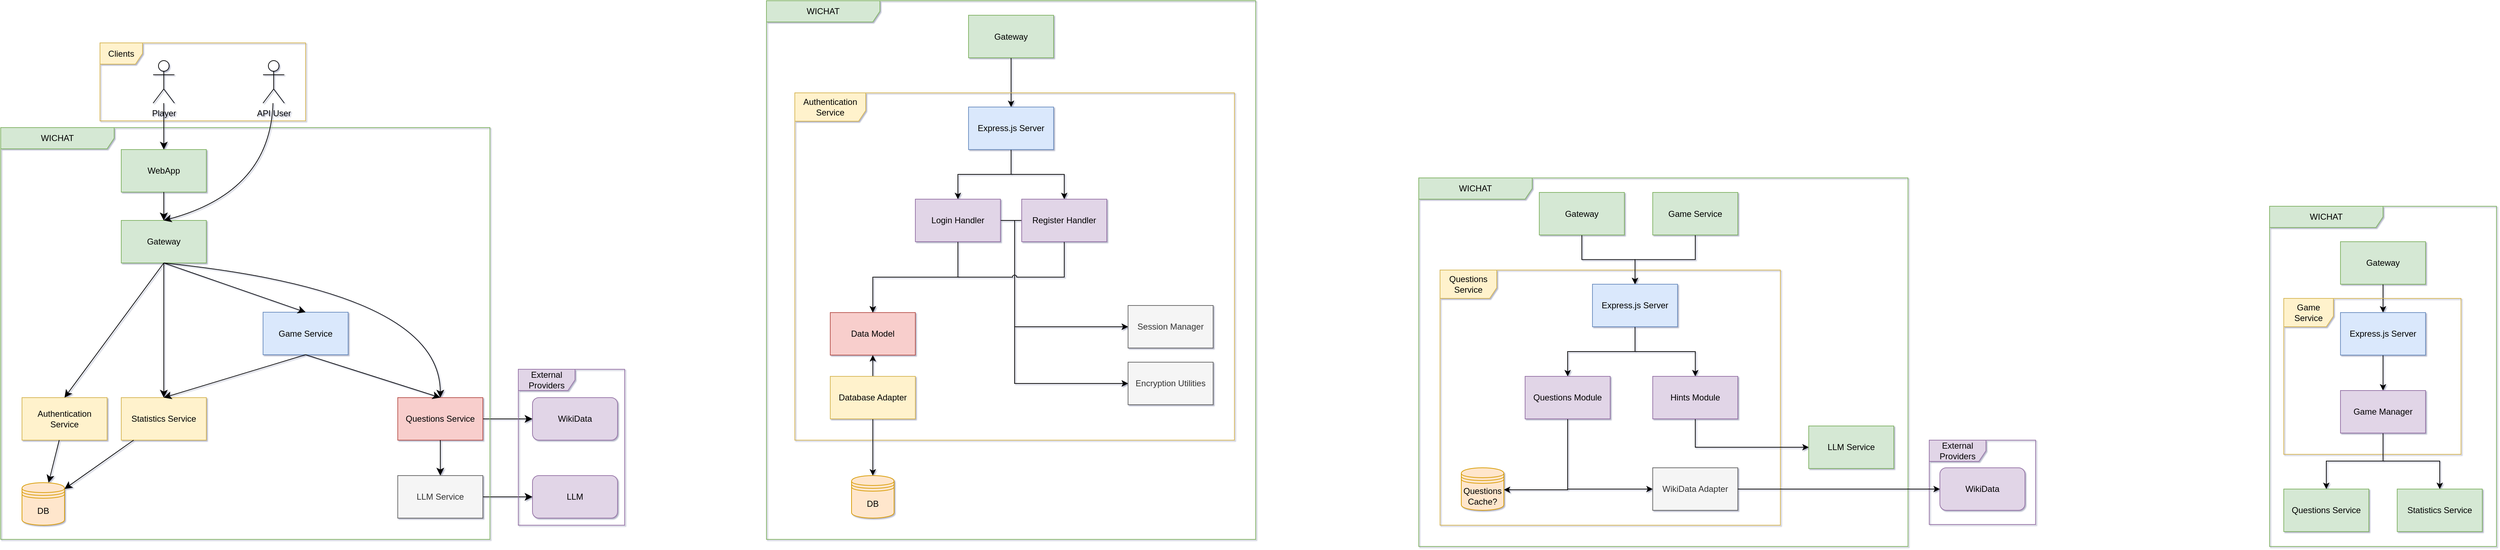 <mxfile version="26.0.16">
  <diagram name="Page-1" id="H6sotV8G4gFYmd9BdbEy">
    <mxGraphModel dx="2504" dy="760" grid="1" gridSize="10" guides="1" tooltips="1" connect="1" arrows="1" fold="1" page="0" pageScale="1" pageWidth="850" pageHeight="1100" math="0" shadow="1">
      <root>
        <mxCell id="0" />
        <mxCell id="1" parent="0" />
        <mxCell id="5Ua5rcUVpoXOftG5lJb_-10" value="LLM" style="rounded=1;whiteSpace=wrap;html=1;fillColor=#e1d5e7;strokeColor=#9673a6;" parent="1" vertex="1">
          <mxGeometry x="-260" y="910" width="120" height="60" as="geometry" />
        </mxCell>
        <mxCell id="5Ua5rcUVpoXOftG5lJb_-22" style="edgeStyle=none;curved=1;rounded=0;orthogonalLoop=1;jettySize=auto;html=1;fontSize=12;startSize=8;endSize=8;exitX=1;exitY=0.5;exitDx=0;exitDy=0;entryX=0;entryY=0.5;entryDx=0;entryDy=0;" parent="1" source="5Ua5rcUVpoXOftG5lJb_-8" target="5Ua5rcUVpoXOftG5lJb_-10" edge="1">
          <mxGeometry relative="1" as="geometry" />
        </mxCell>
        <mxCell id="5Ua5rcUVpoXOftG5lJb_-11" value="WikiData" style="rounded=1;whiteSpace=wrap;html=1;fillColor=#e1d5e7;strokeColor=#9673a6;" parent="1" vertex="1">
          <mxGeometry x="-260" y="800" width="120" height="60" as="geometry" />
        </mxCell>
        <mxCell id="5Ua5rcUVpoXOftG5lJb_-24" style="edgeStyle=none;curved=1;rounded=0;orthogonalLoop=1;jettySize=auto;html=1;fontSize=12;startSize=8;endSize=8;exitX=1;exitY=0.5;exitDx=0;exitDy=0;entryX=0;entryY=0.5;entryDx=0;entryDy=0;" parent="1" source="5Ua5rcUVpoXOftG5lJb_-23" target="5Ua5rcUVpoXOftG5lJb_-11" edge="1">
          <mxGeometry relative="1" as="geometry" />
        </mxCell>
        <mxCell id="64utWBgrm8SAmqTdPt5K-1" value="WICHAT" style="shape=umlFrame;whiteSpace=wrap;html=1;pointerEvents=0;recursiveResize=0;container=1;collapsible=0;width=160;fillColor=#d5e8d4;strokeColor=#82b366;" parent="1" vertex="1">
          <mxGeometry x="-1010" y="419" width="690" height="581" as="geometry" />
        </mxCell>
        <mxCell id="5Ua5rcUVpoXOftG5lJb_-6" value="Gateway" style="rounded=0;whiteSpace=wrap;html=1;fillColor=#d5e8d4;strokeColor=#82b366;" parent="64utWBgrm8SAmqTdPt5K-1" vertex="1">
          <mxGeometry x="170" y="131" width="120" height="60" as="geometry" />
        </mxCell>
        <mxCell id="5Ua5rcUVpoXOftG5lJb_-30" value="Authentication Service" style="rounded=0;whiteSpace=wrap;html=1;fillColor=#fff2cc;strokeColor=#d6b656;" parent="64utWBgrm8SAmqTdPt5K-1" vertex="1">
          <mxGeometry x="30" y="381" width="120" height="60" as="geometry" />
        </mxCell>
        <mxCell id="5Ua5rcUVpoXOftG5lJb_-32" style="edgeStyle=none;curved=1;rounded=0;orthogonalLoop=1;jettySize=auto;html=1;fontSize=12;startSize=8;endSize=8;exitX=0.5;exitY=1;exitDx=0;exitDy=0;entryX=0.5;entryY=0;entryDx=0;entryDy=0;" parent="64utWBgrm8SAmqTdPt5K-1" source="5Ua5rcUVpoXOftG5lJb_-6" target="5Ua5rcUVpoXOftG5lJb_-30" edge="1">
          <mxGeometry relative="1" as="geometry" />
        </mxCell>
        <mxCell id="5Ua5rcUVpoXOftG5lJb_-1" value="DB" style="shape=datastore;whiteSpace=wrap;html=1;fillColor=#ffe6cc;strokeColor=#d79b00;" parent="64utWBgrm8SAmqTdPt5K-1" vertex="1">
          <mxGeometry x="30" y="501" width="60" height="60" as="geometry" />
        </mxCell>
        <mxCell id="5Ua5rcUVpoXOftG5lJb_-31" style="edgeStyle=none;curved=1;rounded=0;orthogonalLoop=1;jettySize=auto;html=1;fontSize=12;startSize=8;endSize=8;" parent="64utWBgrm8SAmqTdPt5K-1" source="5Ua5rcUVpoXOftG5lJb_-30" target="5Ua5rcUVpoXOftG5lJb_-1" edge="1">
          <mxGeometry relative="1" as="geometry" />
        </mxCell>
        <mxCell id="5Ua5rcUVpoXOftG5lJb_-27" value="Statistics Service" style="rounded=0;whiteSpace=wrap;html=1;fillColor=#fff2cc;strokeColor=#d6b656;" parent="64utWBgrm8SAmqTdPt5K-1" vertex="1">
          <mxGeometry x="170" y="381" width="120" height="60" as="geometry" />
        </mxCell>
        <mxCell id="ApdHQ61tJCly3gABpBAv-35" style="edgeStyle=none;curved=1;rounded=0;orthogonalLoop=1;jettySize=auto;html=1;fontSize=12;startSize=8;endSize=8;entryX=0.5;entryY=0;entryDx=0;entryDy=0;exitX=0.5;exitY=1;exitDx=0;exitDy=0;" parent="64utWBgrm8SAmqTdPt5K-1" source="5Ua5rcUVpoXOftG5lJb_-6" target="5Ua5rcUVpoXOftG5lJb_-27" edge="1">
          <mxGeometry relative="1" as="geometry">
            <mxPoint x="230" y="191" as="sourcePoint" />
          </mxGeometry>
        </mxCell>
        <mxCell id="5Ua5rcUVpoXOftG5lJb_-29" style="edgeStyle=none;curved=1;rounded=0;orthogonalLoop=1;jettySize=auto;html=1;fontSize=12;startSize=8;endSize=8;" parent="64utWBgrm8SAmqTdPt5K-1" source="5Ua5rcUVpoXOftG5lJb_-27" target="5Ua5rcUVpoXOftG5lJb_-1" edge="1">
          <mxGeometry relative="1" as="geometry" />
        </mxCell>
        <mxCell id="ApdHQ61tJCly3gABpBAv-34" value="Game Service" style="rounded=0;whiteSpace=wrap;html=1;fillColor=#dae8fc;strokeColor=#6c8ebf;" parent="64utWBgrm8SAmqTdPt5K-1" vertex="1">
          <mxGeometry x="370" y="260.5" width="120" height="60" as="geometry" />
        </mxCell>
        <mxCell id="ApdHQ61tJCly3gABpBAv-37" style="edgeStyle=none;curved=1;rounded=0;orthogonalLoop=1;jettySize=auto;html=1;fontSize=12;startSize=8;endSize=8;entryX=0.5;entryY=0;entryDx=0;entryDy=0;exitX=0.5;exitY=1;exitDx=0;exitDy=0;" parent="64utWBgrm8SAmqTdPt5K-1" source="5Ua5rcUVpoXOftG5lJb_-6" target="ApdHQ61tJCly3gABpBAv-34" edge="1">
          <mxGeometry relative="1" as="geometry" />
        </mxCell>
        <mxCell id="ApdHQ61tJCly3gABpBAv-41" style="edgeStyle=none;curved=1;rounded=0;orthogonalLoop=1;jettySize=auto;html=1;fontSize=12;startSize=8;endSize=8;exitX=0.5;exitY=1;exitDx=0;exitDy=0;entryX=0.5;entryY=0;entryDx=0;entryDy=0;" parent="64utWBgrm8SAmqTdPt5K-1" source="ApdHQ61tJCly3gABpBAv-34" target="5Ua5rcUVpoXOftG5lJb_-27" edge="1">
          <mxGeometry relative="1" as="geometry" />
        </mxCell>
        <mxCell id="5Ua5rcUVpoXOftG5lJb_-23" value="Questions Service" style="rounded=0;whiteSpace=wrap;html=1;fillColor=#f8cecc;strokeColor=#b85450;" parent="64utWBgrm8SAmqTdPt5K-1" vertex="1">
          <mxGeometry x="560" y="381" width="120" height="60" as="geometry" />
        </mxCell>
        <mxCell id="ApdHQ61tJCly3gABpBAv-36" style="edgeStyle=none;curved=1;rounded=0;orthogonalLoop=1;jettySize=auto;html=1;fontSize=12;startSize=8;endSize=8;exitX=0.5;exitY=1;exitDx=0;exitDy=0;entryX=0.5;entryY=0;entryDx=0;entryDy=0;" parent="64utWBgrm8SAmqTdPt5K-1" source="5Ua5rcUVpoXOftG5lJb_-6" target="5Ua5rcUVpoXOftG5lJb_-23" edge="1">
          <mxGeometry relative="1" as="geometry">
            <Array as="points">
              <mxPoint x="620" y="231" />
            </Array>
          </mxGeometry>
        </mxCell>
        <mxCell id="ApdHQ61tJCly3gABpBAv-39" style="edgeStyle=none;curved=1;rounded=0;orthogonalLoop=1;jettySize=auto;html=1;fontSize=12;startSize=8;endSize=8;exitX=0.5;exitY=1;exitDx=0;exitDy=0;entryX=0.5;entryY=0;entryDx=0;entryDy=0;" parent="64utWBgrm8SAmqTdPt5K-1" source="ApdHQ61tJCly3gABpBAv-34" target="5Ua5rcUVpoXOftG5lJb_-23" edge="1">
          <mxGeometry relative="1" as="geometry" />
        </mxCell>
        <mxCell id="5Ua5rcUVpoXOftG5lJb_-8" value="LLM Service" style="rounded=0;whiteSpace=wrap;html=1;fillColor=#f5f5f5;strokeColor=#666666;fontColor=#333333;" parent="64utWBgrm8SAmqTdPt5K-1" vertex="1">
          <mxGeometry x="560" y="491" width="120" height="60" as="geometry" />
        </mxCell>
        <mxCell id="5Ua5rcUVpoXOftG5lJb_-28" style="edgeStyle=none;curved=1;rounded=0;orthogonalLoop=1;jettySize=auto;html=1;fontSize=12;startSize=8;endSize=8;entryX=0.5;entryY=0;entryDx=0;entryDy=0;exitX=0.5;exitY=1;exitDx=0;exitDy=0;" parent="64utWBgrm8SAmqTdPt5K-1" source="5Ua5rcUVpoXOftG5lJb_-23" target="5Ua5rcUVpoXOftG5lJb_-8" edge="1">
          <mxGeometry relative="1" as="geometry" />
        </mxCell>
        <mxCell id="5Ua5rcUVpoXOftG5lJb_-7" value="WebApp" style="rounded=0;whiteSpace=wrap;html=1;fillColor=#d5e8d4;strokeColor=#82b366;" parent="64utWBgrm8SAmqTdPt5K-1" vertex="1">
          <mxGeometry x="170" y="31" width="120" height="60" as="geometry" />
        </mxCell>
        <mxCell id="5Ua5rcUVpoXOftG5lJb_-20" style="edgeStyle=none;curved=1;rounded=0;orthogonalLoop=1;jettySize=auto;html=1;fontSize=12;startSize=8;endSize=8;" parent="64utWBgrm8SAmqTdPt5K-1" source="5Ua5rcUVpoXOftG5lJb_-7" target="5Ua5rcUVpoXOftG5lJb_-6" edge="1">
          <mxGeometry relative="1" as="geometry" />
        </mxCell>
        <mxCell id="ApdHQ61tJCly3gABpBAv-9" style="edgeStyle=none;curved=1;rounded=0;orthogonalLoop=1;jettySize=auto;html=1;fontSize=12;startSize=8;endSize=8;" parent="64utWBgrm8SAmqTdPt5K-1" source="5Ua5rcUVpoXOftG5lJb_-7" target="5Ua5rcUVpoXOftG5lJb_-6" edge="1">
          <mxGeometry relative="1" as="geometry" />
        </mxCell>
        <mxCell id="64utWBgrm8SAmqTdPt5K-24" value="Clients" style="shape=umlFrame;whiteSpace=wrap;html=1;pointerEvents=0;fillColor=#fff2cc;strokeColor=#d6b656;" parent="1" vertex="1">
          <mxGeometry x="-870" y="299.5" width="290" height="110" as="geometry" />
        </mxCell>
        <mxCell id="5Ua5rcUVpoXOftG5lJb_-2" value="API User" style="shape=umlActor;verticalLabelPosition=bottom;verticalAlign=top;html=1;outlineConnect=0;" parent="1" vertex="1">
          <mxGeometry x="-640" y="324.5" width="30" height="60" as="geometry" />
        </mxCell>
        <mxCell id="5Ua5rcUVpoXOftG5lJb_-3" value="Player" style="shape=umlActor;verticalLabelPosition=bottom;verticalAlign=top;html=1;outlineConnect=0;" parent="1" vertex="1">
          <mxGeometry x="-795" y="324.5" width="30" height="60" as="geometry" />
        </mxCell>
        <mxCell id="ApdHQ61tJCly3gABpBAv-8" style="edgeStyle=none;curved=1;rounded=0;orthogonalLoop=1;jettySize=auto;html=1;fontSize=12;startSize=8;endSize=8;" parent="1" source="5Ua5rcUVpoXOftG5lJb_-3" target="5Ua5rcUVpoXOftG5lJb_-7" edge="1">
          <mxGeometry relative="1" as="geometry" />
        </mxCell>
        <mxCell id="64utWBgrm8SAmqTdPt5K-28" value="" style="edgeStyle=none;curved=1;rounded=0;orthogonalLoop=1;jettySize=auto;html=1;fontSize=12;startSize=8;endSize=8;entryX=0.5;entryY=0;entryDx=0;entryDy=0;" parent="1" source="5Ua5rcUVpoXOftG5lJb_-2" target="5Ua5rcUVpoXOftG5lJb_-6" edge="1">
          <mxGeometry relative="1" as="geometry">
            <mxPoint x="-780" y="360" as="sourcePoint" />
            <mxPoint x="-780" y="590" as="targetPoint" />
            <Array as="points">
              <mxPoint x="-630" y="510" />
            </Array>
          </mxGeometry>
        </mxCell>
        <mxCell id="64utWBgrm8SAmqTdPt5K-29" value="External Providers" style="shape=umlFrame;whiteSpace=wrap;html=1;pointerEvents=0;fillColor=#e1d5e7;strokeColor=#9673a6;width=80;height=30;" parent="1" vertex="1">
          <mxGeometry x="-280" y="760" width="150" height="220" as="geometry" />
        </mxCell>
        <mxCell id="3EcRKwDYf2YUiH32k3Rl-5" value="WICHAT" style="shape=umlFrame;whiteSpace=wrap;html=1;pointerEvents=0;recursiveResize=0;container=1;collapsible=0;width=160;fillColor=#d5e8d4;strokeColor=#82b366;" vertex="1" parent="1">
          <mxGeometry x="70" y="240" width="690" height="760" as="geometry" />
        </mxCell>
        <mxCell id="3EcRKwDYf2YUiH32k3Rl-95" style="edgeStyle=orthogonalEdgeStyle;rounded=0;orthogonalLoop=1;jettySize=auto;html=1;" edge="1" parent="3EcRKwDYf2YUiH32k3Rl-5" source="3EcRKwDYf2YUiH32k3Rl-6" target="3EcRKwDYf2YUiH32k3Rl-58">
          <mxGeometry relative="1" as="geometry" />
        </mxCell>
        <mxCell id="3EcRKwDYf2YUiH32k3Rl-6" value="Gateway" style="rounded=0;whiteSpace=wrap;html=1;fillColor=#d5e8d4;strokeColor=#82b366;" vertex="1" parent="3EcRKwDYf2YUiH32k3Rl-5">
          <mxGeometry x="285" y="20.5" width="120" height="60" as="geometry" />
        </mxCell>
        <mxCell id="3EcRKwDYf2YUiH32k3Rl-9" value="DB" style="shape=datastore;whiteSpace=wrap;html=1;fillColor=#ffe6cc;strokeColor=#d79b00;" vertex="1" parent="3EcRKwDYf2YUiH32k3Rl-5">
          <mxGeometry x="120" y="670" width="60" height="60" as="geometry" />
        </mxCell>
        <mxCell id="3EcRKwDYf2YUiH32k3Rl-31" value="Authentication Service" style="shape=umlFrame;whiteSpace=wrap;html=1;pointerEvents=0;fillColor=#fff2cc;strokeColor=#d6b656;fillStyle=auto;width=100;height=40;" vertex="1" parent="3EcRKwDYf2YUiH32k3Rl-5">
          <mxGeometry x="40" y="130" width="620" height="490" as="geometry" />
        </mxCell>
        <mxCell id="3EcRKwDYf2YUiH32k3Rl-55" value="Data Model" style="rounded=0;whiteSpace=wrap;html=1;fillColor=#f8cecc;strokeColor=#b85450;" vertex="1" parent="3EcRKwDYf2YUiH32k3Rl-5">
          <mxGeometry x="90" y="440" width="120" height="60" as="geometry" />
        </mxCell>
        <mxCell id="3EcRKwDYf2YUiH32k3Rl-112" style="edgeStyle=orthogonalEdgeStyle;rounded=0;orthogonalLoop=1;jettySize=auto;html=1;" edge="1" parent="3EcRKwDYf2YUiH32k3Rl-5" source="3EcRKwDYf2YUiH32k3Rl-58" target="3EcRKwDYf2YUiH32k3Rl-65">
          <mxGeometry relative="1" as="geometry" />
        </mxCell>
        <mxCell id="3EcRKwDYf2YUiH32k3Rl-113" style="edgeStyle=orthogonalEdgeStyle;rounded=0;orthogonalLoop=1;jettySize=auto;html=1;" edge="1" parent="3EcRKwDYf2YUiH32k3Rl-5" source="3EcRKwDYf2YUiH32k3Rl-58" target="3EcRKwDYf2YUiH32k3Rl-68">
          <mxGeometry relative="1" as="geometry" />
        </mxCell>
        <mxCell id="3EcRKwDYf2YUiH32k3Rl-58" value="Express.js Server" style="rounded=0;whiteSpace=wrap;html=1;fillColor=#dae8fc;strokeColor=#6c8ebf;" vertex="1" parent="3EcRKwDYf2YUiH32k3Rl-5">
          <mxGeometry x="285" y="150" width="120" height="60" as="geometry" />
        </mxCell>
        <mxCell id="3EcRKwDYf2YUiH32k3Rl-94" style="edgeStyle=orthogonalEdgeStyle;rounded=0;orthogonalLoop=1;jettySize=auto;html=1;entryX=0.5;entryY=0;entryDx=0;entryDy=0;exitX=0.5;exitY=1;exitDx=0;exitDy=0;" edge="1" parent="3EcRKwDYf2YUiH32k3Rl-5" source="3EcRKwDYf2YUiH32k3Rl-60" target="3EcRKwDYf2YUiH32k3Rl-9">
          <mxGeometry relative="1" as="geometry" />
        </mxCell>
        <mxCell id="3EcRKwDYf2YUiH32k3Rl-97" style="edgeStyle=orthogonalEdgeStyle;rounded=0;orthogonalLoop=1;jettySize=auto;html=1;" edge="1" parent="3EcRKwDYf2YUiH32k3Rl-5" source="3EcRKwDYf2YUiH32k3Rl-60" target="3EcRKwDYf2YUiH32k3Rl-55">
          <mxGeometry relative="1" as="geometry" />
        </mxCell>
        <mxCell id="3EcRKwDYf2YUiH32k3Rl-60" value="Database Adapter" style="rounded=0;whiteSpace=wrap;html=1;fillColor=#fff2cc;strokeColor=#d6b656;" vertex="1" parent="3EcRKwDYf2YUiH32k3Rl-5">
          <mxGeometry x="90" y="530" width="120" height="60" as="geometry" />
        </mxCell>
        <mxCell id="3EcRKwDYf2YUiH32k3Rl-118" style="edgeStyle=orthogonalEdgeStyle;rounded=0;orthogonalLoop=1;jettySize=auto;html=1;" edge="1" parent="3EcRKwDYf2YUiH32k3Rl-5" source="3EcRKwDYf2YUiH32k3Rl-65" target="3EcRKwDYf2YUiH32k3Rl-66">
          <mxGeometry relative="1" as="geometry">
            <Array as="points">
              <mxPoint x="350" y="310" />
              <mxPoint x="350" y="460" />
            </Array>
          </mxGeometry>
        </mxCell>
        <mxCell id="3EcRKwDYf2YUiH32k3Rl-119" style="edgeStyle=orthogonalEdgeStyle;rounded=0;orthogonalLoop=1;jettySize=auto;html=1;" edge="1" parent="3EcRKwDYf2YUiH32k3Rl-5" source="3EcRKwDYf2YUiH32k3Rl-65" target="3EcRKwDYf2YUiH32k3Rl-62">
          <mxGeometry relative="1" as="geometry">
            <Array as="points">
              <mxPoint x="350" y="310" />
              <mxPoint x="350" y="540" />
            </Array>
          </mxGeometry>
        </mxCell>
        <mxCell id="3EcRKwDYf2YUiH32k3Rl-124" style="edgeStyle=orthogonalEdgeStyle;rounded=0;orthogonalLoop=1;jettySize=auto;html=1;" edge="1" parent="3EcRKwDYf2YUiH32k3Rl-5" source="3EcRKwDYf2YUiH32k3Rl-65" target="3EcRKwDYf2YUiH32k3Rl-55">
          <mxGeometry relative="1" as="geometry">
            <Array as="points">
              <mxPoint x="270" y="390" />
              <mxPoint x="150" y="390" />
            </Array>
          </mxGeometry>
        </mxCell>
        <mxCell id="3EcRKwDYf2YUiH32k3Rl-65" value="Login Handler" style="whiteSpace=wrap;html=1;fillColor=#e1d5e7;strokeColor=#9673a6;" vertex="1" parent="3EcRKwDYf2YUiH32k3Rl-5">
          <mxGeometry x="210" y="280" width="120" height="60" as="geometry" />
        </mxCell>
        <mxCell id="3EcRKwDYf2YUiH32k3Rl-116" style="edgeStyle=orthogonalEdgeStyle;rounded=0;orthogonalLoop=1;jettySize=auto;html=1;" edge="1" parent="3EcRKwDYf2YUiH32k3Rl-5" source="3EcRKwDYf2YUiH32k3Rl-68" target="3EcRKwDYf2YUiH32k3Rl-66">
          <mxGeometry relative="1" as="geometry">
            <Array as="points">
              <mxPoint x="350" y="310" />
              <mxPoint x="350" y="460" />
            </Array>
          </mxGeometry>
        </mxCell>
        <mxCell id="3EcRKwDYf2YUiH32k3Rl-117" style="edgeStyle=orthogonalEdgeStyle;rounded=0;orthogonalLoop=1;jettySize=auto;html=1;jumpStyle=arc;" edge="1" parent="3EcRKwDYf2YUiH32k3Rl-5" source="3EcRKwDYf2YUiH32k3Rl-68" target="3EcRKwDYf2YUiH32k3Rl-62">
          <mxGeometry relative="1" as="geometry">
            <Array as="points">
              <mxPoint x="350" y="310" />
              <mxPoint x="350" y="540" />
            </Array>
          </mxGeometry>
        </mxCell>
        <mxCell id="3EcRKwDYf2YUiH32k3Rl-123" style="edgeStyle=orthogonalEdgeStyle;rounded=0;orthogonalLoop=1;jettySize=auto;html=1;jumpStyle=arc;" edge="1" parent="3EcRKwDYf2YUiH32k3Rl-5" source="3EcRKwDYf2YUiH32k3Rl-68" target="3EcRKwDYf2YUiH32k3Rl-55">
          <mxGeometry relative="1" as="geometry">
            <Array as="points">
              <mxPoint x="420" y="390" />
              <mxPoint x="150" y="390" />
            </Array>
          </mxGeometry>
        </mxCell>
        <mxCell id="3EcRKwDYf2YUiH32k3Rl-68" value="Register Handler" style="whiteSpace=wrap;html=1;fillColor=#e1d5e7;strokeColor=#9673a6;" vertex="1" parent="3EcRKwDYf2YUiH32k3Rl-5">
          <mxGeometry x="360" y="280" width="120" height="60" as="geometry" />
        </mxCell>
        <mxCell id="3EcRKwDYf2YUiH32k3Rl-66" value="Session Manager" style="whiteSpace=wrap;html=1;fillColor=#f5f5f5;fontColor=#333333;strokeColor=#666666;" vertex="1" parent="3EcRKwDYf2YUiH32k3Rl-5">
          <mxGeometry x="510" y="430" width="120" height="60" as="geometry" />
        </mxCell>
        <mxCell id="3EcRKwDYf2YUiH32k3Rl-62" value="Encryption Utilities" style="whiteSpace=wrap;html=1;fillColor=#f5f5f5;strokeColor=#666666;fontColor=#333333;" vertex="1" parent="3EcRKwDYf2YUiH32k3Rl-5">
          <mxGeometry x="510" y="510" width="120" height="60" as="geometry" />
        </mxCell>
        <mxCell id="3EcRKwDYf2YUiH32k3Rl-236" value="WICHAT" style="shape=umlFrame;whiteSpace=wrap;html=1;pointerEvents=0;recursiveResize=0;container=1;collapsible=0;width=160;fillColor=#d5e8d4;strokeColor=#82b366;" vertex="1" parent="1">
          <mxGeometry x="990" y="490" width="690" height="520" as="geometry" />
        </mxCell>
        <mxCell id="3EcRKwDYf2YUiH32k3Rl-237" style="edgeStyle=orthogonalEdgeStyle;rounded=0;orthogonalLoop=1;jettySize=auto;html=1;" edge="1" parent="3EcRKwDYf2YUiH32k3Rl-236" source="3EcRKwDYf2YUiH32k3Rl-238" target="3EcRKwDYf2YUiH32k3Rl-244">
          <mxGeometry relative="1" as="geometry" />
        </mxCell>
        <mxCell id="3EcRKwDYf2YUiH32k3Rl-238" value="Gateway" style="rounded=0;whiteSpace=wrap;html=1;fillColor=#d5e8d4;strokeColor=#82b366;" vertex="1" parent="3EcRKwDYf2YUiH32k3Rl-236">
          <mxGeometry x="170" y="20.5" width="120" height="60" as="geometry" />
        </mxCell>
        <mxCell id="3EcRKwDYf2YUiH32k3Rl-240" value="Questions Service" style="shape=umlFrame;whiteSpace=wrap;html=1;pointerEvents=0;fillColor=#fff2cc;strokeColor=#d6b656;fillStyle=auto;width=80;height=40;" vertex="1" parent="3EcRKwDYf2YUiH32k3Rl-236">
          <mxGeometry x="30" y="130" width="480" height="360" as="geometry" />
        </mxCell>
        <mxCell id="3EcRKwDYf2YUiH32k3Rl-268" style="edgeStyle=orthogonalEdgeStyle;rounded=0;orthogonalLoop=1;jettySize=auto;html=1;" edge="1" parent="3EcRKwDYf2YUiH32k3Rl-236" source="3EcRKwDYf2YUiH32k3Rl-244" target="3EcRKwDYf2YUiH32k3Rl-265">
          <mxGeometry relative="1" as="geometry" />
        </mxCell>
        <mxCell id="3EcRKwDYf2YUiH32k3Rl-269" style="edgeStyle=orthogonalEdgeStyle;rounded=0;orthogonalLoop=1;jettySize=auto;html=1;" edge="1" parent="3EcRKwDYf2YUiH32k3Rl-236" source="3EcRKwDYf2YUiH32k3Rl-244" target="3EcRKwDYf2YUiH32k3Rl-264">
          <mxGeometry relative="1" as="geometry" />
        </mxCell>
        <mxCell id="3EcRKwDYf2YUiH32k3Rl-244" value="Express.js Server" style="rounded=0;whiteSpace=wrap;html=1;fillColor=#dae8fc;strokeColor=#6c8ebf;" vertex="1" parent="3EcRKwDYf2YUiH32k3Rl-236">
          <mxGeometry x="245" y="150" width="120" height="60" as="geometry" />
        </mxCell>
        <mxCell id="3EcRKwDYf2YUiH32k3Rl-259" style="edgeStyle=orthogonalEdgeStyle;rounded=0;orthogonalLoop=1;jettySize=auto;html=1;" edge="1" parent="3EcRKwDYf2YUiH32k3Rl-236" source="3EcRKwDYf2YUiH32k3Rl-258" target="3EcRKwDYf2YUiH32k3Rl-244">
          <mxGeometry relative="1" as="geometry" />
        </mxCell>
        <mxCell id="3EcRKwDYf2YUiH32k3Rl-258" value="Game Service" style="rounded=0;whiteSpace=wrap;html=1;fillColor=#d5e8d4;strokeColor=#82b366;" vertex="1" parent="3EcRKwDYf2YUiH32k3Rl-236">
          <mxGeometry x="330" y="20.5" width="120" height="60" as="geometry" />
        </mxCell>
        <mxCell id="3EcRKwDYf2YUiH32k3Rl-260" value="LLM Service" style="rounded=0;whiteSpace=wrap;html=1;fillColor=#d5e8d4;strokeColor=#82b366;" vertex="1" parent="3EcRKwDYf2YUiH32k3Rl-236">
          <mxGeometry x="550" y="350" width="120" height="60" as="geometry" />
        </mxCell>
        <mxCell id="3EcRKwDYf2YUiH32k3Rl-271" style="edgeStyle=orthogonalEdgeStyle;rounded=0;orthogonalLoop=1;jettySize=auto;html=1;" edge="1" parent="3EcRKwDYf2YUiH32k3Rl-236" source="3EcRKwDYf2YUiH32k3Rl-265" target="3EcRKwDYf2YUiH32k3Rl-261">
          <mxGeometry relative="1" as="geometry">
            <Array as="points">
              <mxPoint x="210" y="439" />
            </Array>
          </mxGeometry>
        </mxCell>
        <mxCell id="3EcRKwDYf2YUiH32k3Rl-272" style="edgeStyle=orthogonalEdgeStyle;rounded=0;orthogonalLoop=1;jettySize=auto;html=1;" edge="1" parent="3EcRKwDYf2YUiH32k3Rl-236" source="3EcRKwDYf2YUiH32k3Rl-265" target="3EcRKwDYf2YUiH32k3Rl-266">
          <mxGeometry relative="1" as="geometry">
            <Array as="points">
              <mxPoint x="210" y="440" />
            </Array>
          </mxGeometry>
        </mxCell>
        <mxCell id="3EcRKwDYf2YUiH32k3Rl-265" value="Questions Module" style="whiteSpace=wrap;html=1;fillColor=#e1d5e7;strokeColor=#9673a6;" vertex="1" parent="3EcRKwDYf2YUiH32k3Rl-236">
          <mxGeometry x="150" y="280" width="120" height="60" as="geometry" />
        </mxCell>
        <mxCell id="3EcRKwDYf2YUiH32k3Rl-270" style="edgeStyle=orthogonalEdgeStyle;rounded=0;orthogonalLoop=1;jettySize=auto;html=1;exitX=0.5;exitY=1;exitDx=0;exitDy=0;" edge="1" parent="3EcRKwDYf2YUiH32k3Rl-236" source="3EcRKwDYf2YUiH32k3Rl-264" target="3EcRKwDYf2YUiH32k3Rl-260">
          <mxGeometry relative="1" as="geometry">
            <Array as="points">
              <mxPoint x="390" y="380" />
            </Array>
          </mxGeometry>
        </mxCell>
        <mxCell id="3EcRKwDYf2YUiH32k3Rl-264" value="Hints Module" style="whiteSpace=wrap;html=1;fillColor=#e1d5e7;strokeColor=#9673a6;" vertex="1" parent="3EcRKwDYf2YUiH32k3Rl-236">
          <mxGeometry x="330" y="280" width="120" height="60" as="geometry" />
        </mxCell>
        <mxCell id="3EcRKwDYf2YUiH32k3Rl-261" value="WikiData Adapter" style="whiteSpace=wrap;html=1;fillColor=#f5f5f5;strokeColor=#666666;fontColor=#333333;" vertex="1" parent="3EcRKwDYf2YUiH32k3Rl-236">
          <mxGeometry x="330" y="409" width="120" height="60" as="geometry" />
        </mxCell>
        <mxCell id="3EcRKwDYf2YUiH32k3Rl-214" value="External Providers" style="shape=umlFrame;whiteSpace=wrap;html=1;pointerEvents=0;fillColor=#e1d5e7;strokeColor=#9673a6;width=80;height=30;" vertex="1" parent="3EcRKwDYf2YUiH32k3Rl-236">
          <mxGeometry x="720" y="370" width="150" height="119" as="geometry" />
        </mxCell>
        <mxCell id="3EcRKwDYf2YUiH32k3Rl-216" value="WikiData" style="rounded=1;whiteSpace=wrap;html=1;fillColor=#e1d5e7;strokeColor=#9673a6;" vertex="1" parent="3EcRKwDYf2YUiH32k3Rl-236">
          <mxGeometry x="735" y="409" width="120" height="60" as="geometry" />
        </mxCell>
        <mxCell id="3EcRKwDYf2YUiH32k3Rl-263" style="edgeStyle=orthogonalEdgeStyle;rounded=0;orthogonalLoop=1;jettySize=auto;html=1;" edge="1" parent="3EcRKwDYf2YUiH32k3Rl-236" source="3EcRKwDYf2YUiH32k3Rl-261" target="3EcRKwDYf2YUiH32k3Rl-216">
          <mxGeometry relative="1" as="geometry" />
        </mxCell>
        <mxCell id="3EcRKwDYf2YUiH32k3Rl-266" value="Questions Cache?" style="shape=datastore;whiteSpace=wrap;html=1;fillColor=#ffe6cc;strokeColor=#d79b00;" vertex="1" parent="3EcRKwDYf2YUiH32k3Rl-236">
          <mxGeometry x="60" y="409" width="60" height="60" as="geometry" />
        </mxCell>
        <mxCell id="3EcRKwDYf2YUiH32k3Rl-273" value="WICHAT" style="shape=umlFrame;whiteSpace=wrap;html=1;pointerEvents=0;recursiveResize=0;container=1;collapsible=0;width=160;fillColor=#d5e8d4;strokeColor=#82b366;" vertex="1" parent="1">
          <mxGeometry x="2190" y="530" width="320" height="480" as="geometry" />
        </mxCell>
        <mxCell id="3EcRKwDYf2YUiH32k3Rl-274" style="edgeStyle=orthogonalEdgeStyle;rounded=0;orthogonalLoop=1;jettySize=auto;html=1;" edge="1" parent="3EcRKwDYf2YUiH32k3Rl-273" source="3EcRKwDYf2YUiH32k3Rl-275" target="3EcRKwDYf2YUiH32k3Rl-279">
          <mxGeometry relative="1" as="geometry" />
        </mxCell>
        <mxCell id="3EcRKwDYf2YUiH32k3Rl-275" value="Gateway" style="rounded=0;whiteSpace=wrap;html=1;fillColor=#d5e8d4;strokeColor=#82b366;" vertex="1" parent="3EcRKwDYf2YUiH32k3Rl-273">
          <mxGeometry x="100" y="50" width="120" height="60" as="geometry" />
        </mxCell>
        <mxCell id="3EcRKwDYf2YUiH32k3Rl-276" value="Game Service" style="shape=umlFrame;whiteSpace=wrap;html=1;pointerEvents=0;fillColor=#fff2cc;strokeColor=#d6b656;fillStyle=auto;width=70;height=40;" vertex="1" parent="3EcRKwDYf2YUiH32k3Rl-273">
          <mxGeometry x="20" y="130" width="250" height="220" as="geometry" />
        </mxCell>
        <mxCell id="3EcRKwDYf2YUiH32k3Rl-277" style="edgeStyle=orthogonalEdgeStyle;rounded=0;orthogonalLoop=1;jettySize=auto;html=1;" edge="1" parent="3EcRKwDYf2YUiH32k3Rl-273" source="3EcRKwDYf2YUiH32k3Rl-279" target="3EcRKwDYf2YUiH32k3Rl-285">
          <mxGeometry relative="1" as="geometry" />
        </mxCell>
        <mxCell id="3EcRKwDYf2YUiH32k3Rl-279" value="Express.js Server" style="rounded=0;whiteSpace=wrap;html=1;fillColor=#dae8fc;strokeColor=#6c8ebf;" vertex="1" parent="3EcRKwDYf2YUiH32k3Rl-273">
          <mxGeometry x="100" y="150" width="120" height="60" as="geometry" />
        </mxCell>
        <mxCell id="3EcRKwDYf2YUiH32k3Rl-281" value="Questions Service" style="rounded=0;whiteSpace=wrap;html=1;fillColor=#d5e8d4;strokeColor=#82b366;" vertex="1" parent="3EcRKwDYf2YUiH32k3Rl-273">
          <mxGeometry x="20" y="399" width="120" height="60" as="geometry" />
        </mxCell>
        <mxCell id="3EcRKwDYf2YUiH32k3Rl-294" style="edgeStyle=orthogonalEdgeStyle;rounded=0;orthogonalLoop=1;jettySize=auto;html=1;" edge="1" parent="3EcRKwDYf2YUiH32k3Rl-273" source="3EcRKwDYf2YUiH32k3Rl-285" target="3EcRKwDYf2YUiH32k3Rl-281">
          <mxGeometry relative="1" as="geometry" />
        </mxCell>
        <mxCell id="3EcRKwDYf2YUiH32k3Rl-295" style="edgeStyle=orthogonalEdgeStyle;rounded=0;orthogonalLoop=1;jettySize=auto;html=1;" edge="1" parent="3EcRKwDYf2YUiH32k3Rl-273" source="3EcRKwDYf2YUiH32k3Rl-285" target="3EcRKwDYf2YUiH32k3Rl-293">
          <mxGeometry relative="1" as="geometry" />
        </mxCell>
        <mxCell id="3EcRKwDYf2YUiH32k3Rl-285" value="Game Manager" style="whiteSpace=wrap;html=1;fillColor=#e1d5e7;strokeColor=#9673a6;" vertex="1" parent="3EcRKwDYf2YUiH32k3Rl-273">
          <mxGeometry x="100" y="260" width="120" height="60" as="geometry" />
        </mxCell>
        <mxCell id="3EcRKwDYf2YUiH32k3Rl-293" value="Statistics Service" style="rounded=0;whiteSpace=wrap;html=1;fillColor=#d5e8d4;strokeColor=#82b366;" vertex="1" parent="3EcRKwDYf2YUiH32k3Rl-273">
          <mxGeometry x="180" y="399" width="120" height="60" as="geometry" />
        </mxCell>
      </root>
    </mxGraphModel>
  </diagram>
</mxfile>

